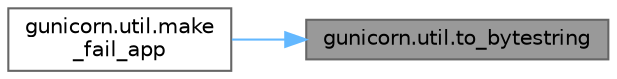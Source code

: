 digraph "gunicorn.util.to_bytestring"
{
 // LATEX_PDF_SIZE
  bgcolor="transparent";
  edge [fontname=Helvetica,fontsize=10,labelfontname=Helvetica,labelfontsize=10];
  node [fontname=Helvetica,fontsize=10,shape=box,height=0.2,width=0.4];
  rankdir="RL";
  Node1 [id="Node000001",label="gunicorn.util.to_bytestring",height=0.2,width=0.4,color="gray40", fillcolor="grey60", style="filled", fontcolor="black",tooltip=" "];
  Node1 -> Node2 [id="edge1_Node000001_Node000002",dir="back",color="steelblue1",style="solid",tooltip=" "];
  Node2 [id="Node000002",label="gunicorn.util.make\l_fail_app",height=0.2,width=0.4,color="grey40", fillcolor="white", style="filled",URL="$namespacegunicorn_1_1util.html#a44907151e5dbb1ab292af10d85b55db5",tooltip=" "];
}

